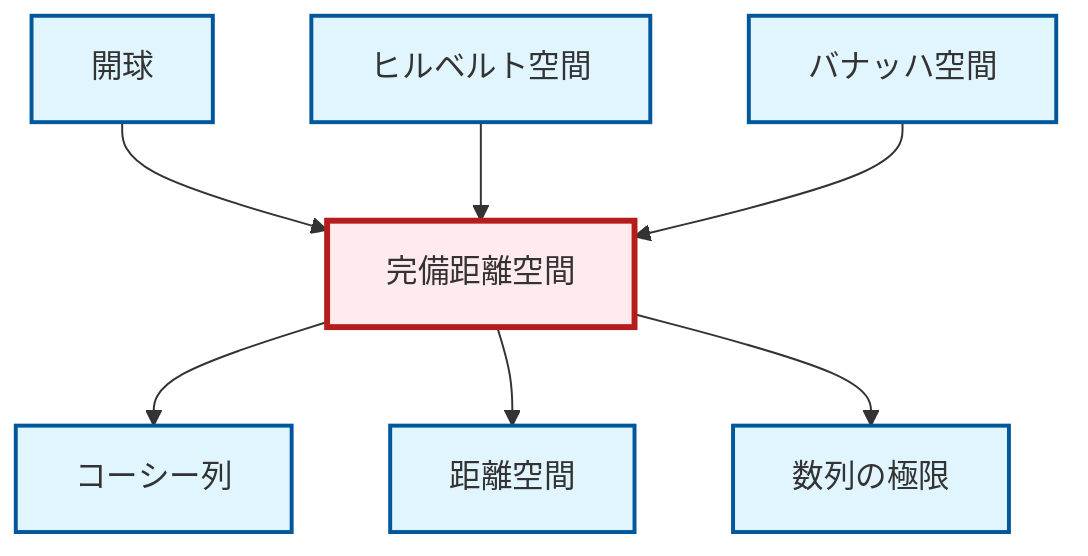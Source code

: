 graph TD
    classDef definition fill:#e1f5fe,stroke:#01579b,stroke-width:2px
    classDef theorem fill:#f3e5f5,stroke:#4a148c,stroke-width:2px
    classDef axiom fill:#fff3e0,stroke:#e65100,stroke-width:2px
    classDef example fill:#e8f5e9,stroke:#1b5e20,stroke-width:2px
    classDef current fill:#ffebee,stroke:#b71c1c,stroke-width:3px
    def-open-ball["開球"]:::definition
    def-banach-space["バナッハ空間"]:::definition
    def-complete-metric-space["完備距離空間"]:::definition
    def-hilbert-space["ヒルベルト空間"]:::definition
    def-metric-space["距離空間"]:::definition
    def-cauchy-sequence["コーシー列"]:::definition
    def-limit["数列の極限"]:::definition
    def-complete-metric-space --> def-cauchy-sequence
    def-open-ball --> def-complete-metric-space
    def-complete-metric-space --> def-metric-space
    def-hilbert-space --> def-complete-metric-space
    def-complete-metric-space --> def-limit
    def-banach-space --> def-complete-metric-space
    class def-complete-metric-space current